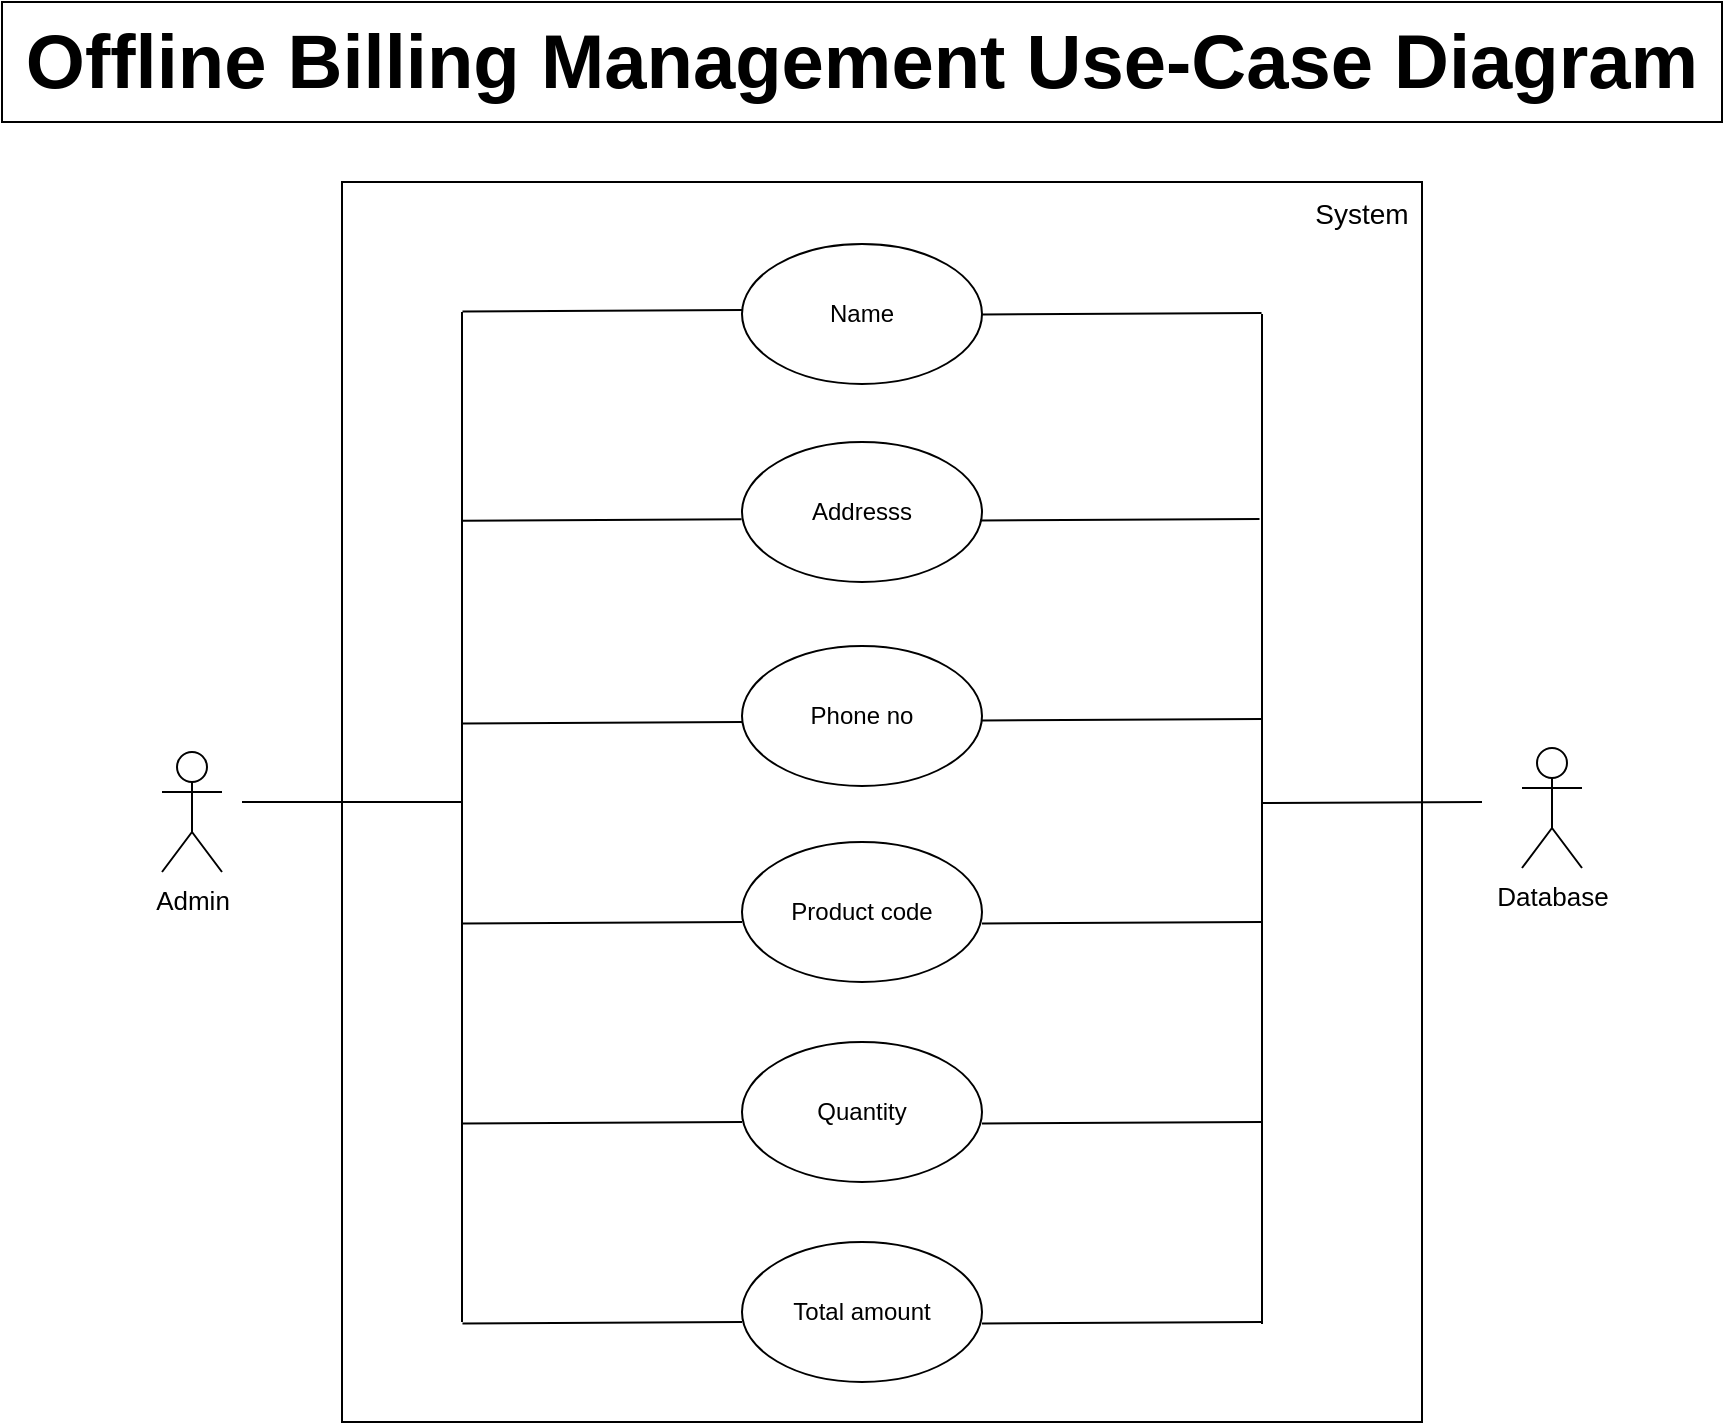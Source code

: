 <mxfile version="21.1.4" type="device">
  <diagram name="Page-1" id="OAKePGRRe4CXEf9l2bNK">
    <mxGraphModel dx="1221" dy="654" grid="1" gridSize="10" guides="1" tooltips="1" connect="1" arrows="1" fold="1" page="1" pageScale="1" pageWidth="850" pageHeight="1100" math="0" shadow="0">
      <root>
        <mxCell id="0" />
        <mxCell id="1" parent="0" />
        <mxCell id="4SpEyBrdO1Vp7R6blmEl-10" value="" style="rounded=0;whiteSpace=wrap;html=1;" parent="1" vertex="1">
          <mxGeometry x="180" y="100" width="540" height="620" as="geometry" />
        </mxCell>
        <mxCell id="8eWRxeyMI1mKPOXdtPKB-1" value="&lt;span style=&quot;font-size: 13px;&quot;&gt;Database&lt;/span&gt;" style="shape=umlActor;verticalLabelPosition=bottom;verticalAlign=top;html=1;outlineConnect=0;" parent="1" vertex="1">
          <mxGeometry x="770" y="383" width="30" height="60" as="geometry" />
        </mxCell>
        <mxCell id="8eWRxeyMI1mKPOXdtPKB-2" value="Addresss" style="ellipse;whiteSpace=wrap;html=1;" parent="1" vertex="1">
          <mxGeometry x="380" y="230" width="120" height="70" as="geometry" />
        </mxCell>
        <mxCell id="8eWRxeyMI1mKPOXdtPKB-3" value="Phone no" style="ellipse;whiteSpace=wrap;html=1;" parent="1" vertex="1">
          <mxGeometry x="380" y="332" width="120" height="70" as="geometry" />
        </mxCell>
        <mxCell id="8eWRxeyMI1mKPOXdtPKB-4" value="Product code" style="ellipse;whiteSpace=wrap;html=1;" parent="1" vertex="1">
          <mxGeometry x="380" y="430" width="120" height="70" as="geometry" />
        </mxCell>
        <mxCell id="8eWRxeyMI1mKPOXdtPKB-11" value="" style="endArrow=none;html=1;rounded=0;entryX=-0.002;entryY=0.418;entryDx=0;entryDy=0;entryPerimeter=0;" parent="1" edge="1">
          <mxGeometry width="50" height="50" relative="1" as="geometry">
            <mxPoint x="240" y="269.32" as="sourcePoint" />
            <mxPoint x="379.76" y="268.58" as="targetPoint" />
          </mxGeometry>
        </mxCell>
        <mxCell id="8eWRxeyMI1mKPOXdtPKB-15" value="" style="endArrow=none;html=1;rounded=0;entryX=-0.002;entryY=0.418;entryDx=0;entryDy=0;entryPerimeter=0;" parent="1" edge="1">
          <mxGeometry width="50" height="50" relative="1" as="geometry">
            <mxPoint x="240.24" y="370.74" as="sourcePoint" />
            <mxPoint x="380" y="370" as="targetPoint" />
          </mxGeometry>
        </mxCell>
        <mxCell id="8eWRxeyMI1mKPOXdtPKB-16" value="" style="endArrow=none;html=1;rounded=0;entryX=-0.002;entryY=0.418;entryDx=0;entryDy=0;entryPerimeter=0;" parent="1" edge="1">
          <mxGeometry width="50" height="50" relative="1" as="geometry">
            <mxPoint x="240.24" y="470.74" as="sourcePoint" />
            <mxPoint x="380" y="470" as="targetPoint" />
          </mxGeometry>
        </mxCell>
        <mxCell id="8eWRxeyMI1mKPOXdtPKB-18" value="" style="endArrow=none;html=1;rounded=0;" parent="1" edge="1">
          <mxGeometry width="50" height="50" relative="1" as="geometry">
            <mxPoint x="240" y="670" as="sourcePoint" />
            <mxPoint x="240" y="165" as="targetPoint" />
          </mxGeometry>
        </mxCell>
        <mxCell id="8eWRxeyMI1mKPOXdtPKB-19" value="" style="endArrow=none;html=1;rounded=0;" parent="1" edge="1">
          <mxGeometry width="50" height="50" relative="1" as="geometry">
            <mxPoint x="130" y="410" as="sourcePoint" />
            <mxPoint x="240" y="410" as="targetPoint" />
          </mxGeometry>
        </mxCell>
        <mxCell id="8eWRxeyMI1mKPOXdtPKB-27" value="&lt;font style=&quot;font-size: 14px;&quot;&gt;System&lt;/font&gt;" style="text;html=1;strokeColor=none;fillColor=none;align=center;verticalAlign=middle;whiteSpace=wrap;rounded=0;" parent="1" vertex="1">
          <mxGeometry x="660" y="101" width="60" height="30" as="geometry" />
        </mxCell>
        <mxCell id="TLOJvEg19bEmzU704oMv-1" value="Quantity" style="ellipse;whiteSpace=wrap;html=1;" parent="1" vertex="1">
          <mxGeometry x="380" y="530" width="120" height="70" as="geometry" />
        </mxCell>
        <mxCell id="TLOJvEg19bEmzU704oMv-2" value="Name" style="ellipse;whiteSpace=wrap;html=1;" parent="1" vertex="1">
          <mxGeometry x="380" y="131" width="120" height="70" as="geometry" />
        </mxCell>
        <mxCell id="TLOJvEg19bEmzU704oMv-3" value="" style="endArrow=none;html=1;rounded=0;entryX=-0.002;entryY=0.418;entryDx=0;entryDy=0;entryPerimeter=0;" parent="1" edge="1">
          <mxGeometry width="50" height="50" relative="1" as="geometry">
            <mxPoint x="240.24" y="164.74" as="sourcePoint" />
            <mxPoint x="380" y="164" as="targetPoint" />
          </mxGeometry>
        </mxCell>
        <mxCell id="TLOJvEg19bEmzU704oMv-4" value="" style="endArrow=none;html=1;rounded=0;entryX=-0.002;entryY=0.418;entryDx=0;entryDy=0;entryPerimeter=0;" parent="1" edge="1">
          <mxGeometry width="50" height="50" relative="1" as="geometry">
            <mxPoint x="240.24" y="570.74" as="sourcePoint" />
            <mxPoint x="380" y="570" as="targetPoint" />
          </mxGeometry>
        </mxCell>
        <mxCell id="TLOJvEg19bEmzU704oMv-6" value="Total amount" style="ellipse;whiteSpace=wrap;html=1;" parent="1" vertex="1">
          <mxGeometry x="380" y="630" width="120" height="70" as="geometry" />
        </mxCell>
        <mxCell id="TLOJvEg19bEmzU704oMv-7" value="" style="endArrow=none;html=1;rounded=0;entryX=-0.002;entryY=0.418;entryDx=0;entryDy=0;entryPerimeter=0;" parent="1" edge="1">
          <mxGeometry width="50" height="50" relative="1" as="geometry">
            <mxPoint x="240.24" y="670.74" as="sourcePoint" />
            <mxPoint x="380" y="670" as="targetPoint" />
          </mxGeometry>
        </mxCell>
        <mxCell id="4SpEyBrdO1Vp7R6blmEl-1" value="" style="endArrow=none;html=1;rounded=0;entryX=-0.002;entryY=0.418;entryDx=0;entryDy=0;entryPerimeter=0;" parent="1" edge="1">
          <mxGeometry width="50" height="50" relative="1" as="geometry">
            <mxPoint x="638.76" y="268.5" as="sourcePoint" />
            <mxPoint x="499" y="269.24" as="targetPoint" />
          </mxGeometry>
        </mxCell>
        <mxCell id="4SpEyBrdO1Vp7R6blmEl-2" value="" style="endArrow=none;html=1;rounded=0;entryX=-0.002;entryY=0.418;entryDx=0;entryDy=0;entryPerimeter=0;" parent="1" edge="1">
          <mxGeometry width="50" height="50" relative="1" as="geometry">
            <mxPoint x="639.76" y="368.5" as="sourcePoint" />
            <mxPoint x="500" y="369.24" as="targetPoint" />
          </mxGeometry>
        </mxCell>
        <mxCell id="4SpEyBrdO1Vp7R6blmEl-3" value="" style="endArrow=none;html=1;rounded=0;entryX=-0.002;entryY=0.418;entryDx=0;entryDy=0;entryPerimeter=0;" parent="1" edge="1">
          <mxGeometry width="50" height="50" relative="1" as="geometry">
            <mxPoint x="639.76" y="470" as="sourcePoint" />
            <mxPoint x="500" y="470.74" as="targetPoint" />
          </mxGeometry>
        </mxCell>
        <mxCell id="4SpEyBrdO1Vp7R6blmEl-4" value="" style="endArrow=none;html=1;rounded=0;" parent="1" edge="1">
          <mxGeometry width="50" height="50" relative="1" as="geometry">
            <mxPoint x="640" y="166" as="sourcePoint" />
            <mxPoint x="640" y="671" as="targetPoint" />
          </mxGeometry>
        </mxCell>
        <mxCell id="4SpEyBrdO1Vp7R6blmEl-5" value="" style="endArrow=none;html=1;rounded=0;" parent="1" edge="1">
          <mxGeometry width="50" height="50" relative="1" as="geometry">
            <mxPoint x="750" y="410" as="sourcePoint" />
            <mxPoint x="640" y="410.5" as="targetPoint" />
          </mxGeometry>
        </mxCell>
        <mxCell id="4SpEyBrdO1Vp7R6blmEl-6" value="" style="endArrow=none;html=1;rounded=0;entryX=-0.002;entryY=0.418;entryDx=0;entryDy=0;entryPerimeter=0;" parent="1" edge="1">
          <mxGeometry width="50" height="50" relative="1" as="geometry">
            <mxPoint x="639.76" y="165.5" as="sourcePoint" />
            <mxPoint x="500" y="166.24" as="targetPoint" />
          </mxGeometry>
        </mxCell>
        <mxCell id="4SpEyBrdO1Vp7R6blmEl-7" value="" style="endArrow=none;html=1;rounded=0;entryX=-0.002;entryY=0.418;entryDx=0;entryDy=0;entryPerimeter=0;" parent="1" edge="1">
          <mxGeometry width="50" height="50" relative="1" as="geometry">
            <mxPoint x="639.76" y="570" as="sourcePoint" />
            <mxPoint x="500" y="570.74" as="targetPoint" />
          </mxGeometry>
        </mxCell>
        <mxCell id="4SpEyBrdO1Vp7R6blmEl-8" value="" style="endArrow=none;html=1;rounded=0;entryX=-0.002;entryY=0.418;entryDx=0;entryDy=0;entryPerimeter=0;" parent="1" edge="1">
          <mxGeometry width="50" height="50" relative="1" as="geometry">
            <mxPoint x="639.76" y="670" as="sourcePoint" />
            <mxPoint x="500" y="670.74" as="targetPoint" />
          </mxGeometry>
        </mxCell>
        <mxCell id="4SpEyBrdO1Vp7R6blmEl-9" value="&lt;span style=&quot;font-size: 13px;&quot;&gt;Admin&lt;/span&gt;" style="shape=umlActor;verticalLabelPosition=bottom;verticalAlign=top;html=1;outlineConnect=0;" parent="1" vertex="1">
          <mxGeometry x="90" y="385" width="30" height="60" as="geometry" />
        </mxCell>
        <mxCell id="4SpEyBrdO1Vp7R6blmEl-11" value="&lt;font style=&quot;font-size: 38px;&quot;&gt;&lt;b&gt;Offline Billing Management Use-Case Diagram&lt;/b&gt;&lt;/font&gt;" style="rounded=0;whiteSpace=wrap;html=1;" parent="1" vertex="1">
          <mxGeometry x="10" y="10" width="860" height="60" as="geometry" />
        </mxCell>
      </root>
    </mxGraphModel>
  </diagram>
</mxfile>
